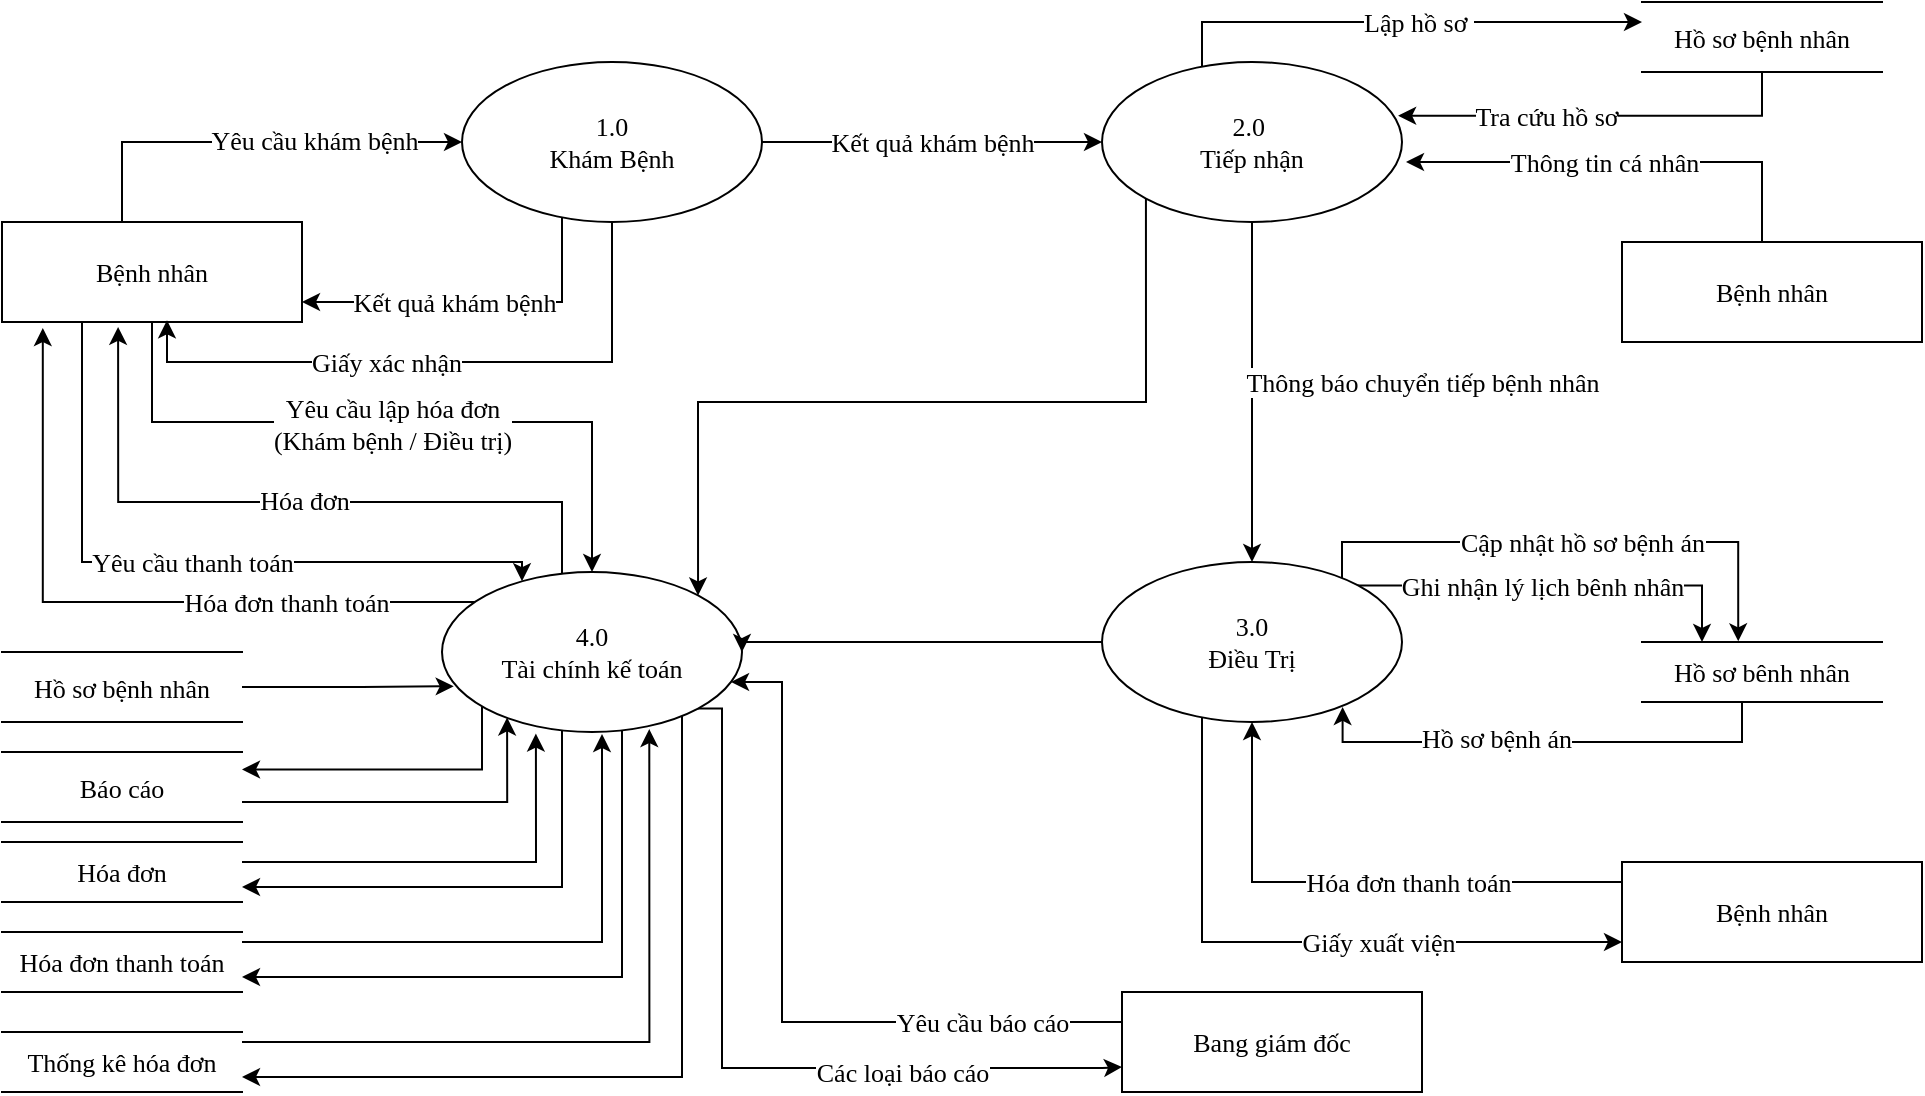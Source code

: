 <mxfile version="13.10.1" type="github">
  <diagram id="ow28NsneOe8BZYSyqIUP" name="Page-1">
    <mxGraphModel dx="1019" dy="456" grid="1" gridSize="10" guides="1" tooltips="1" connect="1" arrows="1" fold="1" page="1" pageScale="1" pageWidth="850" pageHeight="1100" math="0" shadow="0">
      <root>
        <mxCell id="0" />
        <mxCell id="1" parent="0" />
        <mxCell id="11v0PXnvtIZo2CiEv95M-6" value="Yêu cầu khám bệnh" style="edgeStyle=orthogonalEdgeStyle;rounded=0;orthogonalLoop=1;jettySize=auto;html=1;exitX=1;exitY=0.5;exitDx=0;exitDy=0;entryX=0;entryY=0.5;entryDx=0;entryDy=0;fontFamily=Times New Roman;fontSize=13;" parent="1" source="11v0PXnvtIZo2CiEv95M-1" target="11v0PXnvtIZo2CiEv95M-2" edge="1">
          <mxGeometry x="0.555" y="1" relative="1" as="geometry">
            <mxPoint x="220" y="160" as="targetPoint" />
            <Array as="points">
              <mxPoint x="150" y="170" />
              <mxPoint x="60" y="170" />
              <mxPoint x="60" y="100" />
            </Array>
            <mxPoint as="offset" />
          </mxGeometry>
        </mxCell>
        <mxCell id="X4gk_abKZxla-AfvRwQS-9" value="Yêu cầu thanh toán" style="edgeStyle=orthogonalEdgeStyle;rounded=0;orthogonalLoop=1;jettySize=auto;html=1;fontFamily=Times New Roman;fontSize=13;" parent="1" source="11v0PXnvtIZo2CiEv95M-1" target="11v0PXnvtIZo2CiEv95M-4" edge="1">
          <mxGeometry relative="1" as="geometry">
            <Array as="points">
              <mxPoint x="40" y="310" />
              <mxPoint x="260" y="310" />
            </Array>
          </mxGeometry>
        </mxCell>
        <mxCell id="X4gk_abKZxla-AfvRwQS-20" style="edgeStyle=orthogonalEdgeStyle;rounded=0;orthogonalLoop=1;jettySize=auto;html=1;fontFamily=Times New Roman;fontSize=13;" parent="1" source="11v0PXnvtIZo2CiEv95M-1" target="11v0PXnvtIZo2CiEv95M-4" edge="1">
          <mxGeometry relative="1" as="geometry">
            <Array as="points">
              <mxPoint x="75" y="240" />
              <mxPoint x="295" y="240" />
            </Array>
          </mxGeometry>
        </mxCell>
        <mxCell id="X4gk_abKZxla-AfvRwQS-21" value="Yêu cầu lập hóa đơn&lt;br style=&quot;font-size: 13px;&quot;&gt;(Khám bệnh / Điều trị)" style="edgeLabel;html=1;align=center;verticalAlign=middle;resizable=0;points=[];fontFamily=Times New Roman;fontSize=13;" parent="X4gk_abKZxla-AfvRwQS-20" vertex="1" connectable="0">
          <mxGeometry x="-0.015" y="-1" relative="1" as="geometry">
            <mxPoint as="offset" />
          </mxGeometry>
        </mxCell>
        <mxCell id="11v0PXnvtIZo2CiEv95M-1" value="Bệnh nhân" style="rounded=0;whiteSpace=wrap;html=1;fontFamily=Times New Roman;fontSize=13;" parent="1" vertex="1">
          <mxGeometry y="140" width="150" height="50" as="geometry" />
        </mxCell>
        <mxCell id="11v0PXnvtIZo2CiEv95M-7" value="Kết quả khám bệnh" style="edgeStyle=orthogonalEdgeStyle;rounded=0;orthogonalLoop=1;jettySize=auto;html=1;exitX=1;exitY=0.5;exitDx=0;exitDy=0;entryX=0;entryY=0.5;entryDx=0;entryDy=0;fontFamily=Times New Roman;fontSize=13;" parent="1" source="11v0PXnvtIZo2CiEv95M-2" target="11v0PXnvtIZo2CiEv95M-3" edge="1">
          <mxGeometry relative="1" as="geometry" />
        </mxCell>
        <mxCell id="X4gk_abKZxla-AfvRwQS-1" value="Giấy xác nhận" style="edgeStyle=orthogonalEdgeStyle;rounded=0;orthogonalLoop=1;jettySize=auto;html=1;entryX=0.55;entryY=0.983;entryDx=0;entryDy=0;entryPerimeter=0;fontFamily=Times New Roman;fontSize=13;" parent="1" source="11v0PXnvtIZo2CiEv95M-2" target="11v0PXnvtIZo2CiEv95M-1" edge="1">
          <mxGeometry x="0.168" relative="1" as="geometry">
            <mxPoint x="160" y="210" as="targetPoint" />
            <Array as="points">
              <mxPoint x="305" y="210" />
              <mxPoint x="83" y="210" />
            </Array>
            <mxPoint as="offset" />
          </mxGeometry>
        </mxCell>
        <mxCell id="X4gk_abKZxla-AfvRwQS-3" value="Kết quả khám bệnh" style="edgeStyle=orthogonalEdgeStyle;rounded=0;orthogonalLoop=1;jettySize=auto;html=1;fontFamily=Times New Roman;fontSize=13;" parent="1" source="11v0PXnvtIZo2CiEv95M-2" target="11v0PXnvtIZo2CiEv95M-1" edge="1">
          <mxGeometry x="0.114" relative="1" as="geometry">
            <mxPoint x="28" y="65" as="targetPoint" />
            <Array as="points">
              <mxPoint x="280" y="180" />
            </Array>
            <mxPoint as="offset" />
          </mxGeometry>
        </mxCell>
        <mxCell id="11v0PXnvtIZo2CiEv95M-2" value="1.0 &lt;br style=&quot;font-size: 13px;&quot;&gt;Khám Bệnh" style="ellipse;whiteSpace=wrap;html=1;fontFamily=Times New Roman;fontSize=13;" parent="1" vertex="1">
          <mxGeometry x="230" y="60" width="150" height="80" as="geometry" />
        </mxCell>
        <mxCell id="11v0PXnvtIZo2CiEv95M-9" value="Lập hồ sơ&amp;nbsp;" style="edgeStyle=orthogonalEdgeStyle;rounded=0;orthogonalLoop=1;jettySize=auto;html=1;fontFamily=Times New Roman;fontSize=13;" parent="1" source="11v0PXnvtIZo2CiEv95M-3" target="11v0PXnvtIZo2CiEv95M-8" edge="1">
          <mxGeometry x="0.072" relative="1" as="geometry">
            <Array as="points">
              <mxPoint x="600" y="40" />
            </Array>
            <mxPoint as="offset" />
          </mxGeometry>
        </mxCell>
        <mxCell id="11v0PXnvtIZo2CiEv95M-15" value="Thông báo chuyển tiếp bệnh nhân" style="edgeStyle=orthogonalEdgeStyle;rounded=0;orthogonalLoop=1;jettySize=auto;html=1;fontFamily=Times New Roman;fontSize=13;" parent="1" source="11v0PXnvtIZo2CiEv95M-3" target="11v0PXnvtIZo2CiEv95M-5" edge="1">
          <mxGeometry x="-0.059" y="85" relative="1" as="geometry">
            <mxPoint as="offset" />
          </mxGeometry>
        </mxCell>
        <mxCell id="X4gk_abKZxla-AfvRwQS-18" style="edgeStyle=orthogonalEdgeStyle;rounded=0;orthogonalLoop=1;jettySize=auto;html=1;exitX=0;exitY=1;exitDx=0;exitDy=0;entryX=1;entryY=0;entryDx=0;entryDy=0;fontFamily=Times New Roman;fontSize=13;" parent="1" source="11v0PXnvtIZo2CiEv95M-3" target="11v0PXnvtIZo2CiEv95M-4" edge="1">
          <mxGeometry relative="1" as="geometry">
            <Array as="points">
              <mxPoint x="572" y="230" />
              <mxPoint x="348" y="230" />
            </Array>
          </mxGeometry>
        </mxCell>
        <mxCell id="11v0PXnvtIZo2CiEv95M-3" value="2.0&amp;nbsp;&lt;br style=&quot;font-size: 13px;&quot;&gt;Tiếp nhận" style="ellipse;whiteSpace=wrap;html=1;fontFamily=Times New Roman;fontSize=13;" parent="1" vertex="1">
          <mxGeometry x="550" y="60" width="150" height="80" as="geometry" />
        </mxCell>
        <mxCell id="11v0PXnvtIZo2CiEv95M-35" style="edgeStyle=orthogonalEdgeStyle;rounded=0;orthogonalLoop=1;jettySize=auto;html=1;entryX=1;entryY=0.75;entryDx=0;entryDy=0;fontFamily=Times New Roman;fontSize=13;" parent="1" source="11v0PXnvtIZo2CiEv95M-4" target="11v0PXnvtIZo2CiEv95M-32" edge="1">
          <mxGeometry relative="1" as="geometry">
            <Array as="points">
              <mxPoint x="280" y="473" />
            </Array>
          </mxGeometry>
        </mxCell>
        <mxCell id="11v0PXnvtIZo2CiEv95M-37" style="edgeStyle=orthogonalEdgeStyle;rounded=0;orthogonalLoop=1;jettySize=auto;html=1;exitX=1;exitY=1;exitDx=0;exitDy=0;entryX=1;entryY=0.75;entryDx=0;entryDy=0;fontFamily=Times New Roman;fontSize=13;" parent="1" source="11v0PXnvtIZo2CiEv95M-4" target="11v0PXnvtIZo2CiEv95M-33" edge="1">
          <mxGeometry relative="1" as="geometry">
            <Array as="points">
              <mxPoint x="348" y="348" />
              <mxPoint x="310" y="348" />
              <mxPoint x="310" y="518" />
            </Array>
          </mxGeometry>
        </mxCell>
        <mxCell id="11v0PXnvtIZo2CiEv95M-41" style="edgeStyle=orthogonalEdgeStyle;rounded=0;orthogonalLoop=1;jettySize=auto;html=1;exitX=1;exitY=1;exitDx=0;exitDy=0;entryX=0;entryY=0.75;entryDx=0;entryDy=0;fontFamily=Times New Roman;fontSize=13;" parent="1" source="11v0PXnvtIZo2CiEv95M-4" target="11v0PXnvtIZo2CiEv95M-39" edge="1">
          <mxGeometry relative="1" as="geometry">
            <Array as="points">
              <mxPoint x="360" y="383" />
              <mxPoint x="360" y="563" />
              <mxPoint x="550" y="563" />
            </Array>
            <mxPoint x="350" y="440" as="sourcePoint" />
            <mxPoint x="550" y="630" as="targetPoint" />
          </mxGeometry>
        </mxCell>
        <mxCell id="11v0PXnvtIZo2CiEv95M-42" value="Các loại báo cáo" style="edgeLabel;html=1;align=center;verticalAlign=middle;resizable=0;points=[];fontFamily=Times New Roman;fontSize=13;" parent="11v0PXnvtIZo2CiEv95M-41" vertex="1" connectable="0">
          <mxGeometry x="0.367" y="1" relative="1" as="geometry">
            <mxPoint x="13.67" y="3" as="offset" />
          </mxGeometry>
        </mxCell>
        <mxCell id="X4gk_abKZxla-AfvRwQS-6" value="Hóa đơn thanh toán" style="edgeStyle=orthogonalEdgeStyle;rounded=0;orthogonalLoop=1;jettySize=auto;html=1;entryX=0.136;entryY=1.06;entryDx=0;entryDy=0;entryPerimeter=0;fontFamily=Times New Roman;fontSize=13;" parent="1" source="11v0PXnvtIZo2CiEv95M-4" target="11v0PXnvtIZo2CiEv95M-1" edge="1">
          <mxGeometry x="-0.467" relative="1" as="geometry">
            <Array as="points">
              <mxPoint x="20" y="330" />
            </Array>
            <mxPoint as="offset" />
          </mxGeometry>
        </mxCell>
        <mxCell id="X4gk_abKZxla-AfvRwQS-22" style="edgeStyle=orthogonalEdgeStyle;rounded=0;orthogonalLoop=1;jettySize=auto;html=1;entryX=0.387;entryY=1.049;entryDx=0;entryDy=0;entryPerimeter=0;fontFamily=Times New Roman;fontSize=13;" parent="1" source="11v0PXnvtIZo2CiEv95M-4" target="11v0PXnvtIZo2CiEv95M-1" edge="1">
          <mxGeometry relative="1" as="geometry">
            <Array as="points">
              <mxPoint x="280" y="280" />
              <mxPoint x="58" y="280" />
            </Array>
          </mxGeometry>
        </mxCell>
        <mxCell id="X4gk_abKZxla-AfvRwQS-23" value="Hóa đơn" style="edgeLabel;html=1;align=center;verticalAlign=middle;resizable=0;points=[];fontFamily=Times New Roman;fontSize=13;" parent="X4gk_abKZxla-AfvRwQS-22" vertex="1" connectable="0">
          <mxGeometry x="-0.043" y="-1" relative="1" as="geometry">
            <mxPoint as="offset" />
          </mxGeometry>
        </mxCell>
        <mxCell id="X4gk_abKZxla-AfvRwQS-26" style="edgeStyle=orthogonalEdgeStyle;rounded=0;orthogonalLoop=1;jettySize=auto;html=1;entryX=1;entryY=0.75;entryDx=0;entryDy=0;fontFamily=Times New Roman;fontSize=13;" parent="1" source="11v0PXnvtIZo2CiEv95M-4" target="X4gk_abKZxla-AfvRwQS-24" edge="1">
          <mxGeometry relative="1" as="geometry">
            <Array as="points">
              <mxPoint x="340" y="568" />
            </Array>
          </mxGeometry>
        </mxCell>
        <mxCell id="2kvO1EGYQmq0UY6ftUOQ-3" style="edgeStyle=orthogonalEdgeStyle;rounded=0;orthogonalLoop=1;jettySize=auto;html=1;entryX=1;entryY=0.25;entryDx=0;entryDy=0;" edge="1" parent="1" source="11v0PXnvtIZo2CiEv95M-4" target="2kvO1EGYQmq0UY6ftUOQ-1">
          <mxGeometry relative="1" as="geometry">
            <Array as="points">
              <mxPoint x="240" y="414" />
            </Array>
          </mxGeometry>
        </mxCell>
        <mxCell id="11v0PXnvtIZo2CiEv95M-4" value="4.0&lt;br style=&quot;font-size: 13px;&quot;&gt;Tài chính kế toán" style="ellipse;whiteSpace=wrap;html=1;fontFamily=Times New Roman;fontSize=13;" parent="1" vertex="1">
          <mxGeometry x="220" y="315" width="150" height="80" as="geometry" />
        </mxCell>
        <mxCell id="11v0PXnvtIZo2CiEv95M-17" value="Cập nhật hồ sơ bệnh án" style="edgeStyle=orthogonalEdgeStyle;rounded=0;orthogonalLoop=1;jettySize=auto;html=1;entryX=0.401;entryY=-0.011;entryDx=0;entryDy=0;entryPerimeter=0;fontFamily=Times New Roman;fontSize=13;" parent="1" source="11v0PXnvtIZo2CiEv95M-5" target="11v0PXnvtIZo2CiEv95M-16" edge="1">
          <mxGeometry x="0.038" relative="1" as="geometry">
            <Array as="points">
              <mxPoint x="670" y="300" />
              <mxPoint x="868" y="300" />
            </Array>
            <mxPoint as="offset" />
          </mxGeometry>
        </mxCell>
        <mxCell id="11v0PXnvtIZo2CiEv95M-22" style="edgeStyle=orthogonalEdgeStyle;rounded=0;orthogonalLoop=1;jettySize=auto;html=1;fontFamily=Times New Roman;fontSize=13;" parent="1" source="11v0PXnvtIZo2CiEv95M-5" edge="1">
          <mxGeometry relative="1" as="geometry">
            <Array as="points">
              <mxPoint x="600" y="500" />
            </Array>
            <mxPoint x="810" y="500" as="targetPoint" />
          </mxGeometry>
        </mxCell>
        <mxCell id="11v0PXnvtIZo2CiEv95M-23" value="Giấy xuất viện" style="edgeLabel;html=1;align=center;verticalAlign=middle;resizable=0;points=[];fontFamily=Times New Roman;fontSize=13;" parent="11v0PXnvtIZo2CiEv95M-22" vertex="1" connectable="0">
          <mxGeometry x="0.153" y="-2" relative="1" as="geometry">
            <mxPoint x="14" y="-2" as="offset" />
          </mxGeometry>
        </mxCell>
        <mxCell id="X4gk_abKZxla-AfvRwQS-11" style="edgeStyle=orthogonalEdgeStyle;rounded=0;orthogonalLoop=1;jettySize=auto;html=1;exitX=1;exitY=0;exitDx=0;exitDy=0;entryX=0.25;entryY=0;entryDx=0;entryDy=0;fontFamily=Times New Roman;fontSize=13;" parent="1" source="11v0PXnvtIZo2CiEv95M-5" target="11v0PXnvtIZo2CiEv95M-16" edge="1">
          <mxGeometry relative="1" as="geometry" />
        </mxCell>
        <mxCell id="X4gk_abKZxla-AfvRwQS-12" value="Ghi nhận lý lịch bênh nhân" style="edgeLabel;html=1;align=center;verticalAlign=middle;resizable=0;points=[];fontFamily=Times New Roman;fontSize=13;" parent="X4gk_abKZxla-AfvRwQS-11" vertex="1" connectable="0">
          <mxGeometry x="0.079" relative="1" as="geometry">
            <mxPoint x="-16.03" as="offset" />
          </mxGeometry>
        </mxCell>
        <mxCell id="X4gk_abKZxla-AfvRwQS-19" style="edgeStyle=orthogonalEdgeStyle;rounded=0;orthogonalLoop=1;jettySize=auto;html=1;entryX=1;entryY=0.5;entryDx=0;entryDy=0;fontFamily=Times New Roman;fontSize=13;" parent="1" source="11v0PXnvtIZo2CiEv95M-5" target="11v0PXnvtIZo2CiEv95M-4" edge="1">
          <mxGeometry relative="1" as="geometry">
            <Array as="points">
              <mxPoint x="370" y="350" />
            </Array>
          </mxGeometry>
        </mxCell>
        <mxCell id="11v0PXnvtIZo2CiEv95M-5" value="3.0&lt;br style=&quot;font-size: 13px;&quot;&gt;Điều Trị" style="ellipse;whiteSpace=wrap;html=1;fontFamily=Times New Roman;fontSize=13;" parent="1" vertex="1">
          <mxGeometry x="550" y="310" width="150" height="80" as="geometry" />
        </mxCell>
        <mxCell id="11v0PXnvtIZo2CiEv95M-10" value="Tra cứu hồ sơ" style="edgeStyle=orthogonalEdgeStyle;rounded=0;orthogonalLoop=1;jettySize=auto;html=1;entryX=0.987;entryY=0.336;entryDx=0;entryDy=0;entryPerimeter=0;fontFamily=Times New Roman;fontSize=13;" parent="1" source="11v0PXnvtIZo2CiEv95M-8" target="11v0PXnvtIZo2CiEv95M-3" edge="1">
          <mxGeometry x="0.273" relative="1" as="geometry">
            <Array as="points">
              <mxPoint x="880" y="87" />
            </Array>
            <mxPoint as="offset" />
          </mxGeometry>
        </mxCell>
        <mxCell id="11v0PXnvtIZo2CiEv95M-8" value="Hồ sơ bệnh nhân" style="shape=partialRectangle;whiteSpace=wrap;html=1;left=0;right=0;fillColor=none;fontFamily=Times New Roman;fontSize=13;" parent="1" vertex="1">
          <mxGeometry x="820" y="30" width="120" height="35" as="geometry" />
        </mxCell>
        <mxCell id="11v0PXnvtIZo2CiEv95M-13" style="edgeStyle=orthogonalEdgeStyle;rounded=0;orthogonalLoop=1;jettySize=auto;html=1;fontFamily=Times New Roman;fontSize=13;" parent="1" source="11v0PXnvtIZo2CiEv95M-11" edge="1">
          <mxGeometry relative="1" as="geometry">
            <Array as="points">
              <mxPoint x="880" y="110" />
            </Array>
            <mxPoint x="702" y="110" as="targetPoint" />
          </mxGeometry>
        </mxCell>
        <mxCell id="11v0PXnvtIZo2CiEv95M-14" value="Thông tin cá nhân" style="edgeLabel;html=1;align=center;verticalAlign=middle;resizable=0;points=[];fontFamily=Times New Roman;fontSize=13;" parent="11v0PXnvtIZo2CiEv95M-13" vertex="1" connectable="0">
          <mxGeometry x="0.014" relative="1" as="geometry">
            <mxPoint x="-9" y="4.441e-16" as="offset" />
          </mxGeometry>
        </mxCell>
        <mxCell id="11v0PXnvtIZo2CiEv95M-11" value="Bệnh nhân" style="rounded=0;whiteSpace=wrap;html=1;fontFamily=Times New Roman;fontSize=13;" parent="1" vertex="1">
          <mxGeometry x="810" y="150" width="150" height="50" as="geometry" />
        </mxCell>
        <mxCell id="11v0PXnvtIZo2CiEv95M-19" style="edgeStyle=orthogonalEdgeStyle;rounded=0;orthogonalLoop=1;jettySize=auto;html=1;entryX=0.802;entryY=0.906;entryDx=0;entryDy=0;entryPerimeter=0;fontFamily=Times New Roman;fontSize=13;" parent="1" source="11v0PXnvtIZo2CiEv95M-16" target="11v0PXnvtIZo2CiEv95M-5" edge="1">
          <mxGeometry relative="1" as="geometry">
            <Array as="points">
              <mxPoint x="870" y="400" />
              <mxPoint x="670" y="400" />
            </Array>
          </mxGeometry>
        </mxCell>
        <mxCell id="11v0PXnvtIZo2CiEv95M-20" value="Hồ sơ bệnh án" style="edgeLabel;html=1;align=center;verticalAlign=middle;resizable=0;points=[];fontFamily=Times New Roman;fontSize=13;" parent="11v0PXnvtIZo2CiEv95M-19" vertex="1" connectable="0">
          <mxGeometry x="0.623" y="-2" relative="1" as="geometry">
            <mxPoint x="49" as="offset" />
          </mxGeometry>
        </mxCell>
        <mxCell id="11v0PXnvtIZo2CiEv95M-16" value="Hồ sơ bênh nhân" style="shape=partialRectangle;whiteSpace=wrap;html=1;left=0;right=0;fillColor=none;fontFamily=Times New Roman;fontSize=13;" parent="1" vertex="1">
          <mxGeometry x="820" y="350" width="120" height="30" as="geometry" />
        </mxCell>
        <mxCell id="X4gk_abKZxla-AfvRwQS-13" value="Hóa đơn thanh toán" style="edgeStyle=orthogonalEdgeStyle;rounded=0;orthogonalLoop=1;jettySize=auto;html=1;exitX=0;exitY=0.25;exitDx=0;exitDy=0;fontFamily=Times New Roman;fontSize=13;" parent="1" source="11v0PXnvtIZo2CiEv95M-21" target="11v0PXnvtIZo2CiEv95M-5" edge="1">
          <mxGeometry x="-0.178" relative="1" as="geometry">
            <Array as="points">
              <mxPoint x="810" y="470" />
              <mxPoint x="625" y="470" />
            </Array>
            <mxPoint as="offset" />
          </mxGeometry>
        </mxCell>
        <mxCell id="11v0PXnvtIZo2CiEv95M-21" value="Bệnh nhân" style="rounded=0;whiteSpace=wrap;html=1;fontFamily=Times New Roman;fontSize=13;" parent="1" vertex="1">
          <mxGeometry x="810" y="460" width="150" height="50" as="geometry" />
        </mxCell>
        <mxCell id="11v0PXnvtIZo2CiEv95M-34" style="edgeStyle=orthogonalEdgeStyle;rounded=0;orthogonalLoop=1;jettySize=auto;html=1;entryX=0.313;entryY=1.01;entryDx=0;entryDy=0;entryPerimeter=0;fontFamily=Times New Roman;fontSize=13;" parent="1" source="11v0PXnvtIZo2CiEv95M-32" target="11v0PXnvtIZo2CiEv95M-4" edge="1">
          <mxGeometry relative="1" as="geometry">
            <Array as="points">
              <mxPoint x="267" y="460" />
            </Array>
          </mxGeometry>
        </mxCell>
        <mxCell id="11v0PXnvtIZo2CiEv95M-32" value="Hóa đơn" style="shape=partialRectangle;whiteSpace=wrap;html=1;left=0;right=0;fillColor=none;fontFamily=Times New Roman;fontSize=13;" parent="1" vertex="1">
          <mxGeometry y="450" width="120" height="30" as="geometry" />
        </mxCell>
        <mxCell id="11v0PXnvtIZo2CiEv95M-38" style="edgeStyle=orthogonalEdgeStyle;rounded=0;orthogonalLoop=1;jettySize=auto;html=1;fontFamily=Times New Roman;fontSize=13;" parent="1" source="11v0PXnvtIZo2CiEv95M-33" edge="1">
          <mxGeometry relative="1" as="geometry">
            <Array as="points">
              <mxPoint x="300" y="500" />
            </Array>
            <mxPoint x="300" y="396" as="targetPoint" />
          </mxGeometry>
        </mxCell>
        <mxCell id="11v0PXnvtIZo2CiEv95M-33" value="Hóa đơn thanh toán" style="shape=partialRectangle;whiteSpace=wrap;html=1;left=0;right=0;fillColor=none;fontFamily=Times New Roman;fontSize=13;" parent="1" vertex="1">
          <mxGeometry y="495" width="120" height="30" as="geometry" />
        </mxCell>
        <mxCell id="11v0PXnvtIZo2CiEv95M-40" value="Yêu cầu báo cáo" style="edgeStyle=orthogonalEdgeStyle;rounded=0;orthogonalLoop=1;jettySize=auto;html=1;fontFamily=Times New Roman;fontSize=13;" parent="1" source="11v0PXnvtIZo2CiEv95M-39" target="11v0PXnvtIZo2CiEv95M-4" edge="1">
          <mxGeometry x="-0.617" relative="1" as="geometry">
            <mxPoint as="offset" />
            <mxPoint x="360" y="440" as="targetPoint" />
            <Array as="points">
              <mxPoint x="390" y="540" />
              <mxPoint x="390" y="370" />
            </Array>
          </mxGeometry>
        </mxCell>
        <mxCell id="11v0PXnvtIZo2CiEv95M-39" value="Bang giám đốc" style="rounded=0;whiteSpace=wrap;html=1;fontFamily=Times New Roman;fontSize=13;" parent="1" vertex="1">
          <mxGeometry x="560" y="525" width="150" height="50" as="geometry" />
        </mxCell>
        <mxCell id="X4gk_abKZxla-AfvRwQS-15" style="edgeStyle=orthogonalEdgeStyle;rounded=0;orthogonalLoop=1;jettySize=auto;html=1;entryX=0.039;entryY=0.714;entryDx=0;entryDy=0;fontFamily=Times New Roman;fontSize=13;entryPerimeter=0;" parent="1" source="X4gk_abKZxla-AfvRwQS-4" target="11v0PXnvtIZo2CiEv95M-4" edge="1">
          <mxGeometry relative="1" as="geometry">
            <Array as="points">
              <mxPoint x="180" y="372" />
              <mxPoint x="180" y="372" />
            </Array>
          </mxGeometry>
        </mxCell>
        <mxCell id="X4gk_abKZxla-AfvRwQS-4" value="Hồ sơ bệnh nhân" style="shape=partialRectangle;whiteSpace=wrap;html=1;left=0;right=0;fillColor=none;fontFamily=Times New Roman;fontSize=13;" parent="1" vertex="1">
          <mxGeometry y="355" width="120" height="35" as="geometry" />
        </mxCell>
        <mxCell id="X4gk_abKZxla-AfvRwQS-25" style="edgeStyle=orthogonalEdgeStyle;rounded=0;orthogonalLoop=1;jettySize=auto;html=1;entryX=0.691;entryY=0.982;entryDx=0;entryDy=0;entryPerimeter=0;fontFamily=Times New Roman;fontSize=13;" parent="1" source="X4gk_abKZxla-AfvRwQS-24" target="11v0PXnvtIZo2CiEv95M-4" edge="1">
          <mxGeometry relative="1" as="geometry">
            <Array as="points">
              <mxPoint x="324" y="550" />
            </Array>
          </mxGeometry>
        </mxCell>
        <mxCell id="X4gk_abKZxla-AfvRwQS-24" value="Thống kê hóa đơn" style="shape=partialRectangle;whiteSpace=wrap;html=1;left=0;right=0;fillColor=none;fontFamily=Times New Roman;fontSize=13;" parent="1" vertex="1">
          <mxGeometry y="545" width="120" height="30" as="geometry" />
        </mxCell>
        <mxCell id="2kvO1EGYQmq0UY6ftUOQ-2" style="edgeStyle=orthogonalEdgeStyle;rounded=0;orthogonalLoop=1;jettySize=auto;html=1;entryX=0.217;entryY=0.909;entryDx=0;entryDy=0;entryPerimeter=0;" edge="1" parent="1" source="2kvO1EGYQmq0UY6ftUOQ-1" target="11v0PXnvtIZo2CiEv95M-4">
          <mxGeometry relative="1" as="geometry">
            <Array as="points">
              <mxPoint x="253" y="430" />
            </Array>
          </mxGeometry>
        </mxCell>
        <mxCell id="2kvO1EGYQmq0UY6ftUOQ-1" value="Báo cáo" style="shape=partialRectangle;whiteSpace=wrap;html=1;left=0;right=0;fillColor=none;fontFamily=Times New Roman;fontSize=13;" vertex="1" parent="1">
          <mxGeometry y="405" width="120" height="35" as="geometry" />
        </mxCell>
      </root>
    </mxGraphModel>
  </diagram>
</mxfile>
